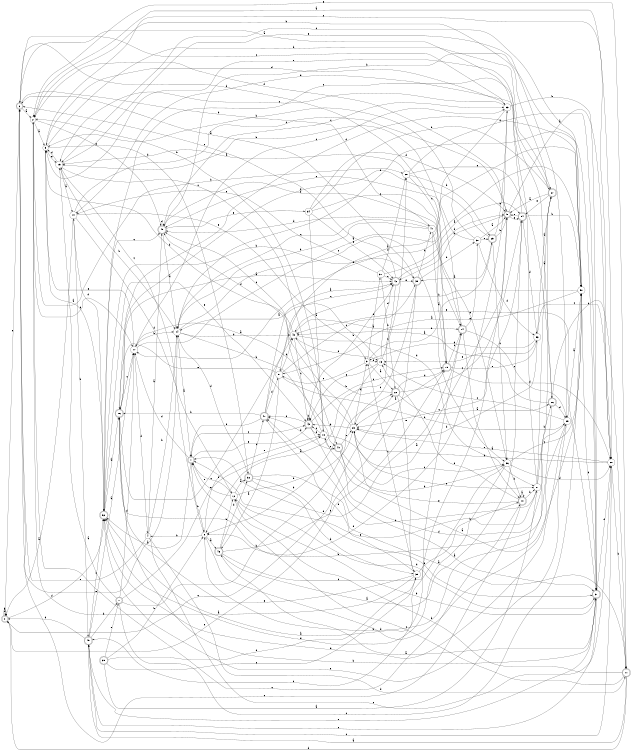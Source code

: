 digraph n44_10 {
__start0 [label="" shape="none"];

rankdir=LR;
size="8,5";

s0 [style="rounded,filled", color="black", fillcolor="white" shape="doublecircle", label="0"];
s1 [style="rounded,filled", color="black", fillcolor="white" shape="doublecircle", label="1"];
s2 [style="filled", color="black", fillcolor="white" shape="circle", label="2"];
s3 [style="filled", color="black", fillcolor="white" shape="circle", label="3"];
s4 [style="filled", color="black", fillcolor="white" shape="circle", label="4"];
s5 [style="rounded,filled", color="black", fillcolor="white" shape="doublecircle", label="5"];
s6 [style="rounded,filled", color="black", fillcolor="white" shape="doublecircle", label="6"];
s7 [style="rounded,filled", color="black", fillcolor="white" shape="doublecircle", label="7"];
s8 [style="filled", color="black", fillcolor="white" shape="circle", label="8"];
s9 [style="filled", color="black", fillcolor="white" shape="circle", label="9"];
s10 [style="rounded,filled", color="black", fillcolor="white" shape="doublecircle", label="10"];
s11 [style="rounded,filled", color="black", fillcolor="white" shape="doublecircle", label="11"];
s12 [style="filled", color="black", fillcolor="white" shape="circle", label="12"];
s13 [style="filled", color="black", fillcolor="white" shape="circle", label="13"];
s14 [style="rounded,filled", color="black", fillcolor="white" shape="doublecircle", label="14"];
s15 [style="filled", color="black", fillcolor="white" shape="circle", label="15"];
s16 [style="rounded,filled", color="black", fillcolor="white" shape="doublecircle", label="16"];
s17 [style="filled", color="black", fillcolor="white" shape="circle", label="17"];
s18 [style="filled", color="black", fillcolor="white" shape="circle", label="18"];
s19 [style="rounded,filled", color="black", fillcolor="white" shape="doublecircle", label="19"];
s20 [style="filled", color="black", fillcolor="white" shape="circle", label="20"];
s21 [style="filled", color="black", fillcolor="white" shape="circle", label="21"];
s22 [style="rounded,filled", color="black", fillcolor="white" shape="doublecircle", label="22"];
s23 [style="filled", color="black", fillcolor="white" shape="circle", label="23"];
s24 [style="filled", color="black", fillcolor="white" shape="circle", label="24"];
s25 [style="rounded,filled", color="black", fillcolor="white" shape="doublecircle", label="25"];
s26 [style="rounded,filled", color="black", fillcolor="white" shape="doublecircle", label="26"];
s27 [style="rounded,filled", color="black", fillcolor="white" shape="doublecircle", label="27"];
s28 [style="filled", color="black", fillcolor="white" shape="circle", label="28"];
s29 [style="filled", color="black", fillcolor="white" shape="circle", label="29"];
s30 [style="filled", color="black", fillcolor="white" shape="circle", label="30"];
s31 [style="rounded,filled", color="black", fillcolor="white" shape="doublecircle", label="31"];
s32 [style="rounded,filled", color="black", fillcolor="white" shape="doublecircle", label="32"];
s33 [style="filled", color="black", fillcolor="white" shape="circle", label="33"];
s34 [style="filled", color="black", fillcolor="white" shape="circle", label="34"];
s35 [style="rounded,filled", color="black", fillcolor="white" shape="doublecircle", label="35"];
s36 [style="filled", color="black", fillcolor="white" shape="circle", label="36"];
s37 [style="filled", color="black", fillcolor="white" shape="circle", label="37"];
s38 [style="rounded,filled", color="black", fillcolor="white" shape="doublecircle", label="38"];
s39 [style="filled", color="black", fillcolor="white" shape="circle", label="39"];
s40 [style="rounded,filled", color="black", fillcolor="white" shape="doublecircle", label="40"];
s41 [style="filled", color="black", fillcolor="white" shape="circle", label="41"];
s42 [style="rounded,filled", color="black", fillcolor="white" shape="doublecircle", label="42"];
s43 [style="rounded,filled", color="black", fillcolor="white" shape="doublecircle", label="43"];
s44 [style="filled", color="black", fillcolor="white" shape="circle", label="44"];
s45 [style="rounded,filled", color="black", fillcolor="white" shape="doublecircle", label="45"];
s46 [style="rounded,filled", color="black", fillcolor="white" shape="doublecircle", label="46"];
s47 [style="rounded,filled", color="black", fillcolor="white" shape="doublecircle", label="47"];
s48 [style="filled", color="black", fillcolor="white" shape="circle", label="48"];
s49 [style="rounded,filled", color="black", fillcolor="white" shape="doublecircle", label="49"];
s50 [style="filled", color="black", fillcolor="white" shape="circle", label="50"];
s51 [style="filled", color="black", fillcolor="white" shape="circle", label="51"];
s52 [style="rounded,filled", color="black", fillcolor="white" shape="doublecircle", label="52"];
s53 [style="filled", color="black", fillcolor="white" shape="circle", label="53"];
s54 [style="rounded,filled", color="black", fillcolor="white" shape="doublecircle", label="54"];
s0 -> s0 [label="a"];
s0 -> s0 [label="b"];
s0 -> s22 [label="c"];
s0 -> s52 [label="d"];
s0 -> s6 [label="e"];
s1 -> s52 [label="a"];
s1 -> s8 [label="b"];
s1 -> s43 [label="c"];
s1 -> s17 [label="d"];
s1 -> s43 [label="e"];
s2 -> s9 [label="a"];
s2 -> s28 [label="b"];
s2 -> s10 [label="c"];
s2 -> s17 [label="d"];
s2 -> s45 [label="e"];
s3 -> s22 [label="a"];
s3 -> s25 [label="b"];
s3 -> s51 [label="c"];
s3 -> s13 [label="d"];
s3 -> s37 [label="e"];
s4 -> s45 [label="a"];
s4 -> s24 [label="b"];
s4 -> s20 [label="c"];
s4 -> s11 [label="d"];
s4 -> s6 [label="e"];
s5 -> s20 [label="a"];
s5 -> s42 [label="b"];
s5 -> s49 [label="c"];
s5 -> s2 [label="d"];
s5 -> s54 [label="e"];
s6 -> s2 [label="a"];
s6 -> s41 [label="b"];
s6 -> s33 [label="c"];
s6 -> s19 [label="d"];
s6 -> s24 [label="e"];
s7 -> s15 [label="a"];
s7 -> s22 [label="b"];
s7 -> s50 [label="c"];
s7 -> s17 [label="d"];
s7 -> s18 [label="e"];
s8 -> s46 [label="a"];
s8 -> s4 [label="b"];
s8 -> s15 [label="c"];
s8 -> s29 [label="d"];
s8 -> s18 [label="e"];
s9 -> s52 [label="a"];
s9 -> s27 [label="b"];
s9 -> s20 [label="c"];
s9 -> s32 [label="d"];
s9 -> s15 [label="e"];
s10 -> s10 [label="a"];
s10 -> s21 [label="b"];
s10 -> s6 [label="c"];
s10 -> s13 [label="d"];
s10 -> s23 [label="e"];
s11 -> s49 [label="a"];
s11 -> s12 [label="b"];
s11 -> s1 [label="c"];
s11 -> s0 [label="d"];
s11 -> s2 [label="e"];
s12 -> s32 [label="a"];
s12 -> s23 [label="b"];
s12 -> s1 [label="c"];
s12 -> s31 [label="d"];
s12 -> s1 [label="e"];
s13 -> s24 [label="a"];
s13 -> s8 [label="b"];
s13 -> s28 [label="c"];
s13 -> s42 [label="d"];
s13 -> s43 [label="e"];
s14 -> s10 [label="a"];
s14 -> s15 [label="b"];
s14 -> s29 [label="c"];
s14 -> s1 [label="d"];
s14 -> s30 [label="e"];
s15 -> s44 [label="a"];
s15 -> s24 [label="b"];
s15 -> s40 [label="c"];
s15 -> s9 [label="d"];
s15 -> s29 [label="e"];
s16 -> s42 [label="a"];
s16 -> s31 [label="b"];
s16 -> s17 [label="c"];
s16 -> s50 [label="d"];
s16 -> s48 [label="e"];
s17 -> s50 [label="a"];
s17 -> s24 [label="b"];
s17 -> s33 [label="c"];
s17 -> s4 [label="d"];
s17 -> s9 [label="e"];
s18 -> s5 [label="a"];
s18 -> s2 [label="b"];
s18 -> s43 [label="c"];
s18 -> s45 [label="d"];
s18 -> s40 [label="e"];
s19 -> s23 [label="a"];
s19 -> s45 [label="b"];
s19 -> s14 [label="c"];
s19 -> s20 [label="d"];
s19 -> s53 [label="e"];
s20 -> s2 [label="a"];
s20 -> s11 [label="b"];
s20 -> s49 [label="c"];
s20 -> s23 [label="d"];
s20 -> s23 [label="e"];
s21 -> s27 [label="a"];
s21 -> s26 [label="b"];
s21 -> s47 [label="c"];
s21 -> s44 [label="d"];
s21 -> s1 [label="e"];
s22 -> s26 [label="a"];
s22 -> s48 [label="b"];
s22 -> s54 [label="c"];
s22 -> s19 [label="d"];
s22 -> s39 [label="e"];
s23 -> s17 [label="a"];
s23 -> s43 [label="b"];
s23 -> s45 [label="c"];
s23 -> s3 [label="d"];
s23 -> s21 [label="e"];
s24 -> s1 [label="a"];
s24 -> s40 [label="b"];
s24 -> s36 [label="c"];
s24 -> s48 [label="d"];
s24 -> s31 [label="e"];
s25 -> s38 [label="a"];
s25 -> s5 [label="b"];
s25 -> s36 [label="c"];
s25 -> s16 [label="d"];
s25 -> s33 [label="e"];
s26 -> s48 [label="a"];
s26 -> s8 [label="b"];
s26 -> s11 [label="c"];
s26 -> s29 [label="d"];
s26 -> s9 [label="e"];
s27 -> s5 [label="a"];
s27 -> s2 [label="b"];
s27 -> s52 [label="c"];
s27 -> s18 [label="d"];
s27 -> s54 [label="e"];
s28 -> s15 [label="a"];
s28 -> s25 [label="b"];
s28 -> s14 [label="c"];
s28 -> s31 [label="d"];
s28 -> s26 [label="e"];
s29 -> s50 [label="a"];
s29 -> s16 [label="b"];
s29 -> s13 [label="c"];
s29 -> s52 [label="d"];
s29 -> s52 [label="e"];
s30 -> s5 [label="a"];
s30 -> s9 [label="b"];
s30 -> s45 [label="c"];
s30 -> s53 [label="d"];
s30 -> s25 [label="e"];
s31 -> s46 [label="a"];
s31 -> s12 [label="b"];
s31 -> s49 [label="c"];
s31 -> s20 [label="d"];
s31 -> s48 [label="e"];
s32 -> s11 [label="a"];
s32 -> s39 [label="b"];
s32 -> s47 [label="c"];
s32 -> s24 [label="d"];
s32 -> s31 [label="e"];
s33 -> s51 [label="a"];
s33 -> s31 [label="b"];
s33 -> s15 [label="c"];
s33 -> s9 [label="d"];
s33 -> s8 [label="e"];
s34 -> s18 [label="a"];
s34 -> s27 [label="b"];
s34 -> s14 [label="c"];
s34 -> s5 [label="d"];
s34 -> s42 [label="e"];
s35 -> s21 [label="a"];
s35 -> s8 [label="b"];
s35 -> s39 [label="c"];
s35 -> s39 [label="d"];
s35 -> s7 [label="e"];
s36 -> s52 [label="a"];
s36 -> s10 [label="b"];
s36 -> s50 [label="c"];
s36 -> s20 [label="d"];
s36 -> s52 [label="e"];
s37 -> s54 [label="a"];
s37 -> s22 [label="b"];
s37 -> s42 [label="c"];
s37 -> s28 [label="d"];
s37 -> s44 [label="e"];
s38 -> s6 [label="a"];
s38 -> s30 [label="b"];
s38 -> s23 [label="c"];
s38 -> s41 [label="d"];
s38 -> s0 [label="e"];
s39 -> s2 [label="a"];
s39 -> s10 [label="b"];
s39 -> s3 [label="c"];
s39 -> s47 [label="d"];
s39 -> s16 [label="e"];
s40 -> s50 [label="a"];
s40 -> s36 [label="b"];
s40 -> s36 [label="c"];
s40 -> s47 [label="d"];
s40 -> s23 [label="e"];
s41 -> s19 [label="a"];
s41 -> s24 [label="b"];
s41 -> s24 [label="c"];
s41 -> s45 [label="d"];
s41 -> s36 [label="e"];
s42 -> s8 [label="a"];
s42 -> s43 [label="b"];
s42 -> s6 [label="c"];
s42 -> s5 [label="d"];
s42 -> s38 [label="e"];
s43 -> s31 [label="a"];
s43 -> s43 [label="b"];
s43 -> s19 [label="c"];
s43 -> s18 [label="d"];
s43 -> s47 [label="e"];
s44 -> s0 [label="a"];
s44 -> s49 [label="b"];
s44 -> s5 [label="c"];
s44 -> s12 [label="d"];
s44 -> s3 [label="e"];
s45 -> s24 [label="a"];
s45 -> s50 [label="b"];
s45 -> s33 [label="c"];
s45 -> s45 [label="d"];
s45 -> s34 [label="e"];
s46 -> s54 [label="a"];
s46 -> s12 [label="b"];
s46 -> s14 [label="c"];
s46 -> s32 [label="d"];
s46 -> s19 [label="e"];
s47 -> s42 [label="a"];
s47 -> s16 [label="b"];
s47 -> s42 [label="c"];
s47 -> s51 [label="d"];
s47 -> s1 [label="e"];
s48 -> s14 [label="a"];
s48 -> s9 [label="b"];
s48 -> s43 [label="c"];
s48 -> s21 [label="d"];
s48 -> s13 [label="e"];
s49 -> s17 [label="a"];
s49 -> s7 [label="b"];
s49 -> s52 [label="c"];
s49 -> s0 [label="d"];
s49 -> s31 [label="e"];
s50 -> s51 [label="a"];
s50 -> s48 [label="b"];
s50 -> s15 [label="c"];
s50 -> s31 [label="d"];
s50 -> s17 [label="e"];
s51 -> s46 [label="a"];
s51 -> s29 [label="b"];
s51 -> s38 [label="c"];
s51 -> s48 [label="d"];
s51 -> s16 [label="e"];
s52 -> s16 [label="a"];
s52 -> s38 [label="b"];
s52 -> s45 [label="c"];
s52 -> s44 [label="d"];
s52 -> s43 [label="e"];
s53 -> s27 [label="a"];
s53 -> s23 [label="b"];
s53 -> s20 [label="c"];
s53 -> s3 [label="d"];
s53 -> s13 [label="e"];
s54 -> s6 [label="a"];
s54 -> s50 [label="b"];
s54 -> s23 [label="c"];
s54 -> s53 [label="d"];
s54 -> s5 [label="e"];

}